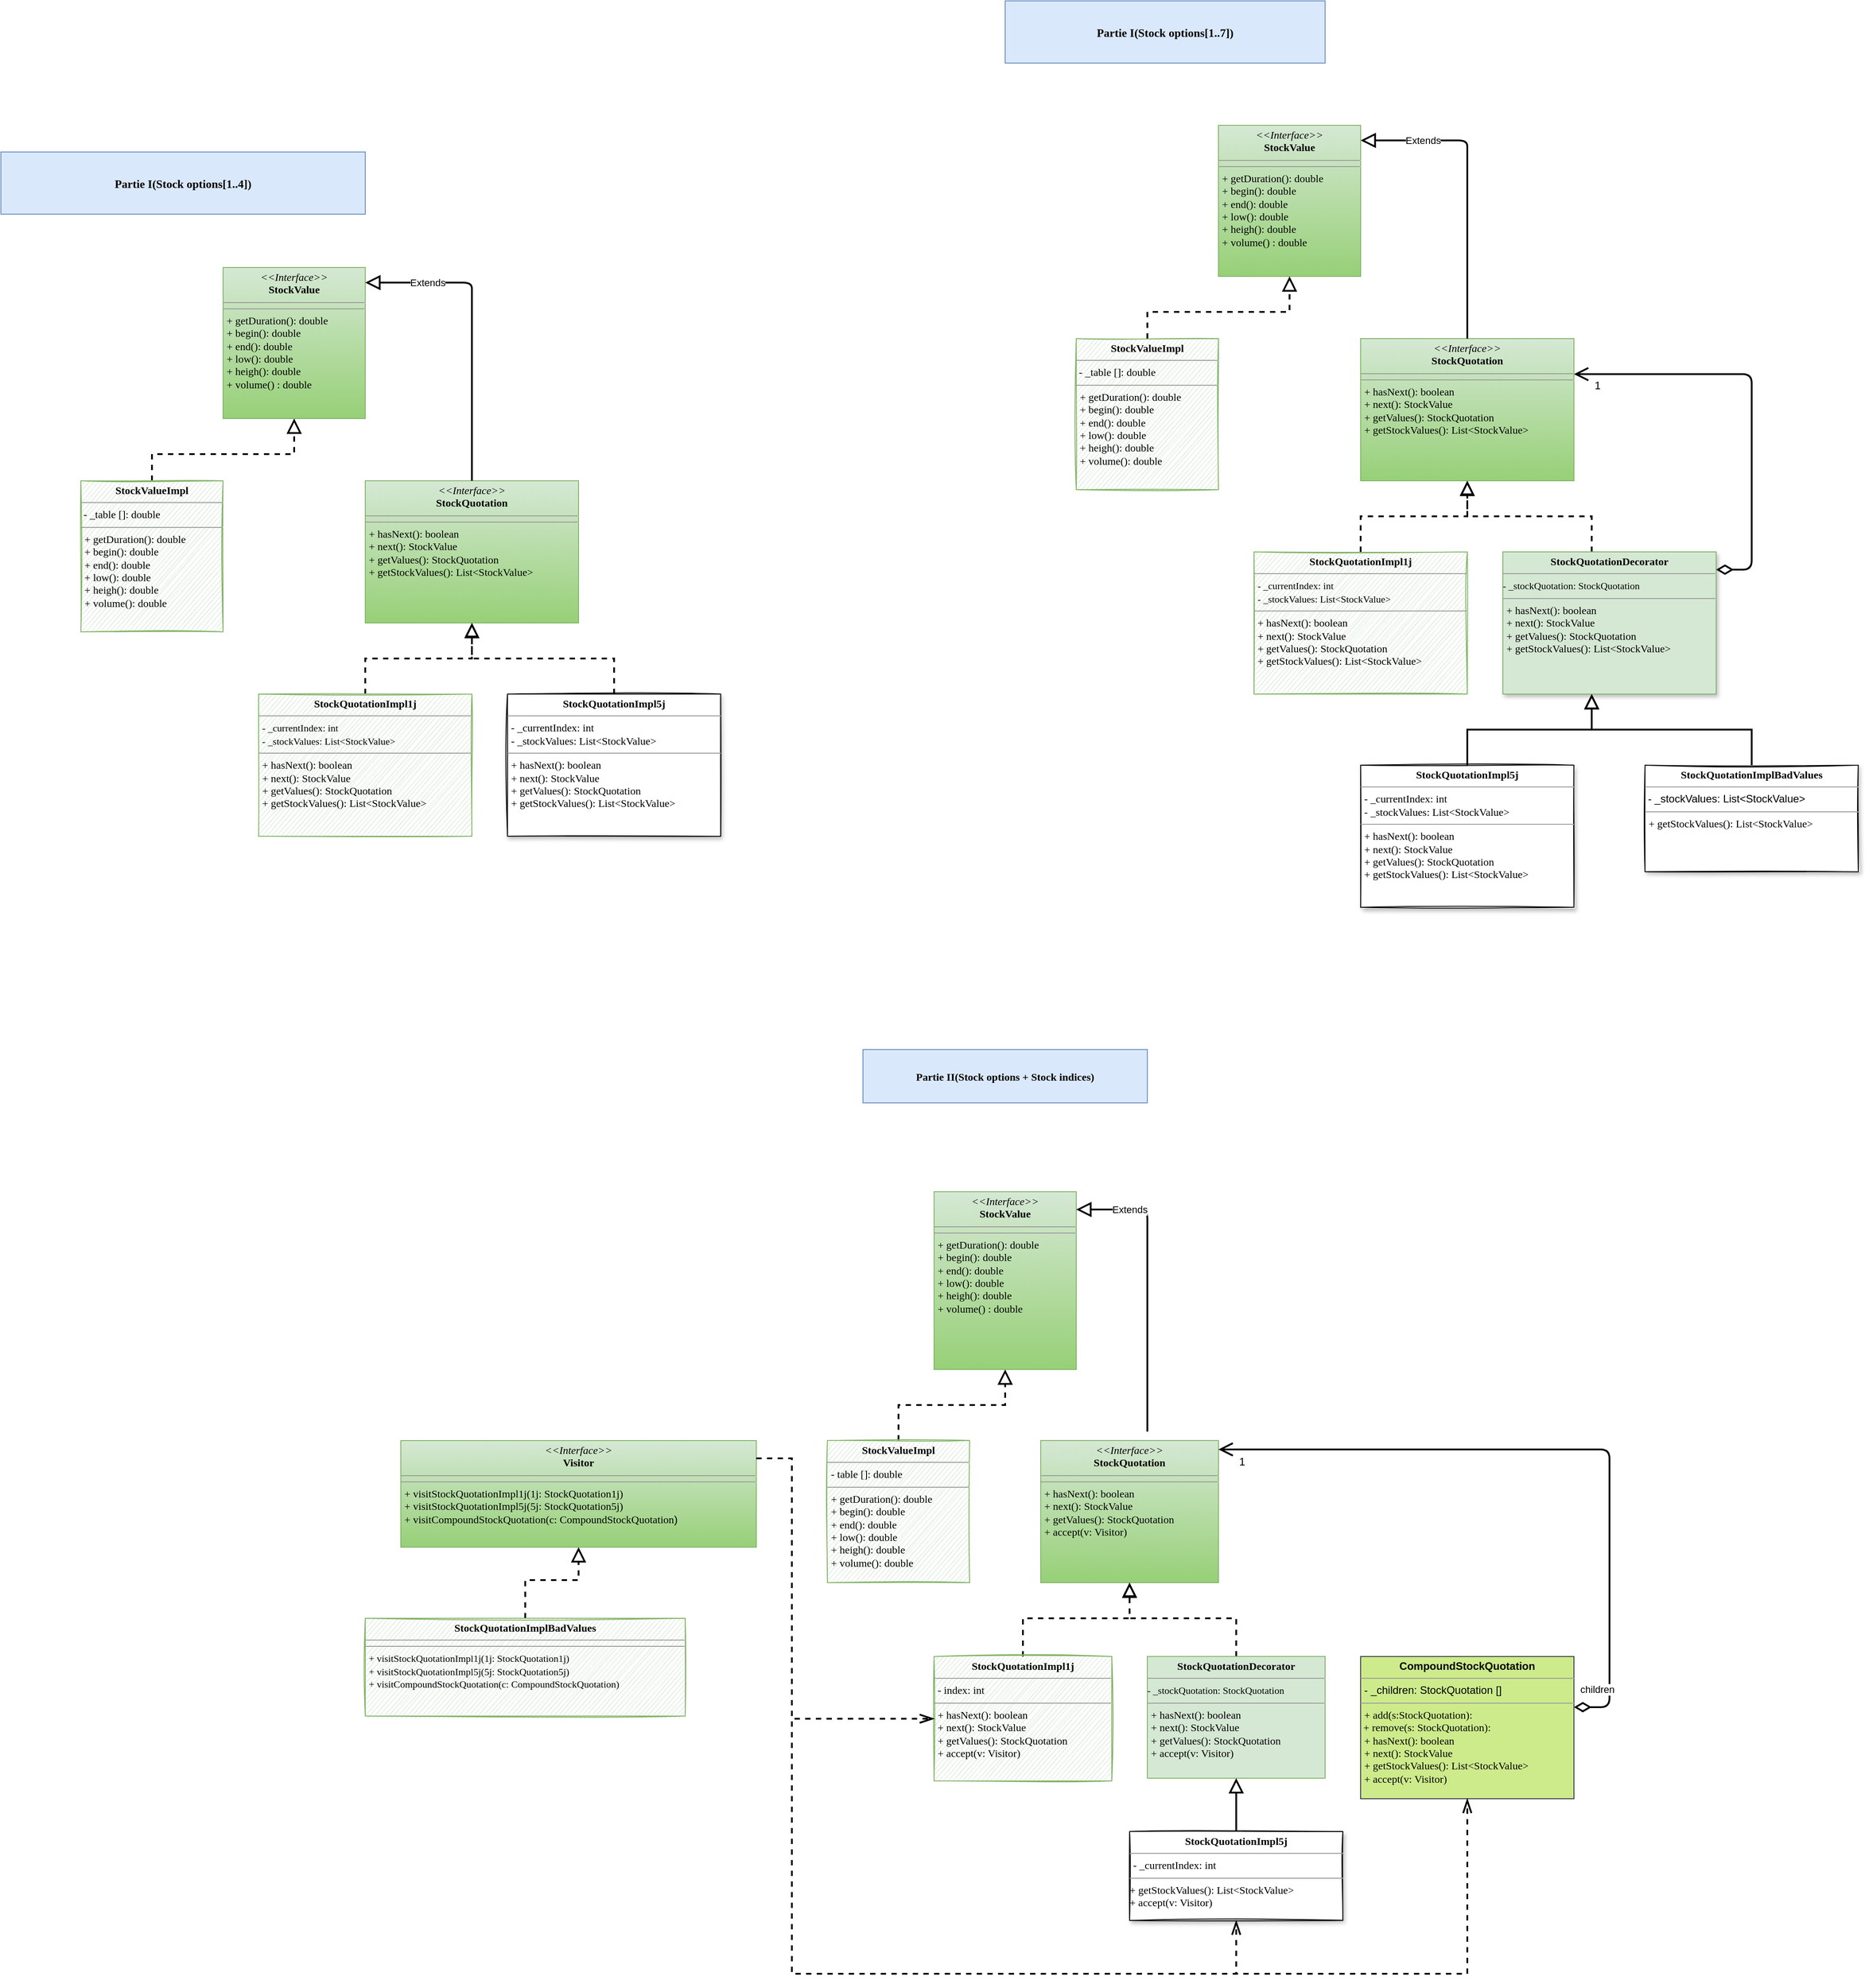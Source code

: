 <mxfile version="18.0.2" type="device"><diagram id="fXRAQ_BxFODqJhQ1RW9U" name="Page-1"><mxGraphModel dx="2747" dy="1457" grid="1" gridSize="10" guides="1" tooltips="1" connect="1" arrows="1" fold="1" page="1" pageScale="1" pageWidth="827" pageHeight="1169" math="0" shadow="0"><root><mxCell id="0"/><mxCell id="1" parent="0"/><mxCell id="wF_tQmzVPXMbM2Yuupl2-4" value="&lt;p style=&quot;margin: 0px ; margin-top: 4px ; text-align: center&quot;&gt;&lt;font style=&quot;font-size: 12px&quot; face=&quot;Tahoma&quot;&gt;&lt;i&gt;&amp;lt;&amp;lt;Interface&amp;gt;&amp;gt;&lt;/i&gt;&lt;br&gt;&lt;b&gt;StockValue&lt;/b&gt;&lt;/font&gt;&lt;/p&gt;&lt;hr size=&quot;1&quot;&gt;&lt;hr size=&quot;1&quot;&gt;&lt;p style=&quot;margin: 0px ; margin-left: 4px&quot;&gt;&lt;font style=&quot;font-size: 12px&quot; face=&quot;Tahoma&quot;&gt;+ getDuration(): double&lt;br&gt;&lt;/font&gt;&lt;/p&gt;&lt;p style=&quot;margin: 0px ; margin-left: 4px&quot;&gt;&lt;font style=&quot;font-size: 12px&quot; face=&quot;Tahoma&quot;&gt;+ begin(): double&lt;br&gt;+ end(): double&lt;/font&gt;&lt;/p&gt;&lt;p style=&quot;margin: 0px ; margin-left: 4px&quot;&gt;&lt;font style=&quot;font-size: 12px&quot; face=&quot;Tahoma&quot;&gt;+ low(): double&lt;/font&gt;&lt;/p&gt;&lt;p style=&quot;margin: 0px ; margin-left: 4px&quot;&gt;&lt;font style=&quot;font-size: 12px&quot; face=&quot;Tahoma&quot;&gt;+ heigh(): double&lt;/font&gt;&lt;/p&gt;&lt;p style=&quot;margin: 0px ; margin-left: 4px&quot;&gt;&lt;font style=&quot;font-size: 12px&quot; face=&quot;Tahoma&quot;&gt;+ volume() : double&lt;br&gt;&lt;/font&gt;&lt;/p&gt;" style="verticalAlign=top;align=left;overflow=fill;fontSize=12;fontFamily=Helvetica;html=1;fillColor=#d5e8d4;strokeColor=#82b366;strokeWidth=1;glass=0;rounded=0;shadow=0;sketch=0;gradientColor=#97d077;" parent="1" vertex="1"><mxGeometry x="1440" y="160" width="160" height="170" as="geometry"/></mxCell><mxCell id="wF_tQmzVPXMbM2Yuupl2-6" style="edgeStyle=orthogonalEdgeStyle;rounded=0;orthogonalLoop=1;jettySize=auto;html=1;endArrow=block;endFill=0;dashed=1;strokeWidth=2;endSize=12;" parent="1" source="wF_tQmzVPXMbM2Yuupl2-5" target="wF_tQmzVPXMbM2Yuupl2-4" edge="1"><mxGeometry relative="1" as="geometry"><mxPoint x="1387" y="370" as="targetPoint"/><Array as="points"><mxPoint x="1360" y="370"/><mxPoint x="1520" y="370"/></Array></mxGeometry></mxCell><mxCell id="wF_tQmzVPXMbM2Yuupl2-5" value="&lt;p style=&quot;margin: 0px ; margin-top: 4px ; text-align: center&quot;&gt;&lt;font style=&quot;font-size: 12px&quot; face=&quot;Tahoma&quot;&gt;&lt;b&gt;StockValueImpl&lt;/b&gt;&lt;/font&gt;&lt;/p&gt;&lt;hr size=&quot;1&quot;&gt;&lt;font style=&quot;font-size: 12px&quot; face=&quot;Tahoma&quot;&gt;&lt;font style=&quot;font-size: 12px&quot;&gt;&amp;nbsp;- _table []: double&lt;/font&gt;&lt;br&gt;&lt;/font&gt;&lt;hr size=&quot;1&quot;&gt;&lt;p style=&quot;margin: 0px ; margin-left: 4px&quot;&gt;&lt;font style=&quot;font-size: 12px&quot; face=&quot;Tahoma&quot;&gt;+ getDuration(): double&lt;/font&gt;&lt;/p&gt;&lt;p style=&quot;margin: 0px ; margin-left: 4px&quot;&gt;&lt;font style=&quot;font-size: 12px&quot; face=&quot;Tahoma&quot;&gt;+ begin(): double&lt;/font&gt;&lt;/p&gt;&lt;p style=&quot;margin: 0px ; margin-left: 4px&quot;&gt;&lt;font style=&quot;font-size: 12px&quot; face=&quot;Tahoma&quot;&gt;+ end(): double&lt;/font&gt;&lt;/p&gt;&lt;p style=&quot;margin: 0px ; margin-left: 4px&quot;&gt;&lt;font style=&quot;font-size: 12px&quot; face=&quot;Tahoma&quot;&gt;+ low(): double&lt;/font&gt;&lt;/p&gt;&lt;p style=&quot;margin: 0px ; margin-left: 4px&quot;&gt;&lt;font style=&quot;font-size: 12px&quot; face=&quot;Tahoma&quot;&gt;+ heigh(): double&lt;/font&gt;&lt;/p&gt;&lt;p style=&quot;margin: 0px ; margin-left: 4px&quot;&gt;&lt;font style=&quot;font-size: 12px&quot; face=&quot;Tahoma&quot;&gt;+ volume(): double&lt;br&gt;&lt;/font&gt;&lt;/p&gt;" style="verticalAlign=top;align=left;overflow=fill;fontSize=12;fontFamily=Helvetica;html=1;fillColor=#d5e8d4;strokeColor=#82b366;sketch=1;" parent="1" vertex="1"><mxGeometry x="1280" y="400" width="160" height="170" as="geometry"/></mxCell><mxCell id="wF_tQmzVPXMbM2Yuupl2-7" value="&lt;p style=&quot;margin: 0px ; margin-top: 4px ; text-align: center&quot;&gt;&lt;font style=&quot;font-size: 12px&quot; face=&quot;Tahoma&quot;&gt;&lt;i&gt;&amp;lt;&amp;lt;Interface&amp;gt;&amp;gt;&lt;/i&gt;&lt;br&gt;&lt;b&gt;StockQuotation&lt;/b&gt;&lt;/font&gt;&lt;/p&gt;&lt;hr size=&quot;1&quot;&gt;&lt;hr size=&quot;1&quot;&gt;&lt;p style=&quot;margin: 0px ; margin-left: 4px&quot;&gt;&lt;font style=&quot;font-size: 12px&quot; face=&quot;Tahoma&quot;&gt;+ hasNext(): boolean&lt;br&gt;+ next(): StockValue&lt;/font&gt;&lt;/p&gt;&lt;p style=&quot;margin: 0px ; margin-left: 4px&quot;&gt;&lt;font style=&quot;font-size: 12px&quot; face=&quot;Tahoma&quot;&gt;+ getValues(): StockQuotation&lt;/font&gt;&lt;/p&gt;&lt;p style=&quot;margin: 0px ; margin-left: 4px&quot;&gt;&lt;font style=&quot;font-size: 12px&quot; face=&quot;Tahoma&quot;&gt;+ getStockValues(): List&amp;lt;StockValue&amp;gt;&lt;br&gt;&lt;/font&gt;&lt;/p&gt;" style="verticalAlign=top;align=left;overflow=fill;fontSize=12;fontFamily=Helvetica;html=1;fillColor=#d5e8d4;strokeColor=#82b366;gradientColor=#97d077;" parent="1" vertex="1"><mxGeometry x="1600" y="400" width="240" height="160" as="geometry"/></mxCell><mxCell id="wF_tQmzVPXMbM2Yuupl2-9" style="edgeStyle=orthogonalEdgeStyle;rounded=0;orthogonalLoop=1;jettySize=auto;html=1;dashed=1;endArrow=block;endFill=0;strokeWidth=2;endSize=11;" parent="1" source="wF_tQmzVPXMbM2Yuupl2-8" target="wF_tQmzVPXMbM2Yuupl2-7" edge="1"><mxGeometry relative="1" as="geometry"><Array as="points"><mxPoint x="1600" y="600"/><mxPoint x="1720" y="600"/></Array></mxGeometry></mxCell><mxCell id="wF_tQmzVPXMbM2Yuupl2-8" value="&lt;p style=&quot;margin: 0px ; margin-top: 4px ; text-align: center&quot;&gt;&lt;font style=&quot;font-size: 12px&quot; face=&quot;Tahoma&quot;&gt;&lt;b&gt;StockQuotationImpl1j&lt;/b&gt;&lt;/font&gt;&lt;/p&gt;&lt;hr size=&quot;1&quot;&gt;&lt;p style=&quot;margin: 0px ; margin-left: 4px&quot;&gt;&lt;font style=&quot;font-size: 12px&quot; face=&quot;Tahoma&quot;&gt;&lt;font style=&quot;font-size: 11px&quot;&gt;- _currentIndex: int&lt;/font&gt;&lt;br&gt;&lt;/font&gt;&lt;/p&gt;&lt;p style=&quot;margin: 0px ; margin-left: 4px&quot;&gt;&lt;font style=&quot;font-size: 12px&quot; face=&quot;Tahoma&quot;&gt;&lt;font style=&quot;font-size: 11px&quot;&gt;- _stockValues: List&amp;lt;StockValue&amp;gt;&lt;/font&gt;&lt;br&gt;&lt;/font&gt;&lt;/p&gt;&lt;hr size=&quot;1&quot;&gt;&lt;p style=&quot;margin: 0px ; margin-left: 4px&quot;&gt;&lt;font style=&quot;font-size: 12px&quot; face=&quot;Tahoma&quot;&gt;+ hasNext(): boolean&lt;/font&gt;&lt;/p&gt;&lt;p style=&quot;margin: 0px ; margin-left: 4px&quot;&gt;&lt;font style=&quot;font-size: 12px&quot; face=&quot;Tahoma&quot;&gt;+ next(): StockValue&lt;/font&gt;&lt;/p&gt;&lt;p style=&quot;margin: 0px ; margin-left: 4px&quot;&gt;&lt;font style=&quot;font-size: 12px&quot; face=&quot;Tahoma&quot;&gt;&lt;font style=&quot;font-size: 12px&quot;&gt;+ getValues(): StockQuotation&lt;/font&gt;&lt;/font&gt;&lt;/p&gt;&lt;p style=&quot;margin: 0px ; margin-left: 4px&quot;&gt;&lt;font style=&quot;font-size: 12px&quot; face=&quot;Tahoma&quot;&gt;+ getStockValues(): List&amp;lt;StockValue&amp;gt;&lt;/font&gt;&lt;font style=&quot;font-size: 12px&quot; face=&quot;Tahoma&quot;&gt;&lt;font style=&quot;font-size: 12px&quot;&gt;&lt;/font&gt;&lt;/font&gt;&lt;/p&gt;" style="verticalAlign=top;align=left;overflow=fill;fontSize=12;fontFamily=Helvetica;html=1;fillColor=#d5e8d4;strokeColor=#82b366;sketch=1;" parent="1" vertex="1"><mxGeometry x="1480" y="640" width="240" height="160" as="geometry"/></mxCell><mxCell id="wF_tQmzVPXMbM2Yuupl2-10" value="&lt;p style=&quot;margin: 0px ; margin-top: 4px ; text-align: center&quot;&gt;&lt;font style=&quot;font-size: 12px&quot; face=&quot;Tahoma&quot;&gt;&lt;b&gt;StockQuotationImpl5j&lt;/b&gt;&lt;/font&gt;&lt;/p&gt;&lt;hr size=&quot;1&quot;&gt;&lt;p style=&quot;margin: 0px ; margin-left: 4px&quot;&gt;&lt;font style=&quot;font-size: 11px&quot; face=&quot;Tahoma&quot;&gt;&lt;font style=&quot;font-size: 12px&quot;&gt;- _currentIndex: int&lt;/font&gt;&lt;/font&gt;&lt;/p&gt;&lt;p style=&quot;margin: 0px ; margin-left: 4px&quot;&gt;&lt;font style=&quot;font-size: 11px&quot; face=&quot;Tahoma&quot;&gt;&lt;font style=&quot;font-size: 12px&quot;&gt;&lt;font style=&quot;font-size: 12px&quot;&gt;- _stockValues: List&amp;lt;StockValue&amp;gt;&lt;/font&gt;&lt;/font&gt;&lt;/font&gt;&lt;/p&gt;&lt;hr size=&quot;1&quot;&gt;&lt;p style=&quot;margin: 0px ; margin-left: 4px&quot;&gt;&lt;font style=&quot;font-size: 12px&quot; face=&quot;Tahoma&quot;&gt;+ hasNext(): boolean&lt;/font&gt;&lt;/p&gt;&lt;p style=&quot;margin: 0px ; margin-left: 4px&quot;&gt;&lt;font style=&quot;font-size: 12px&quot; face=&quot;Tahoma&quot;&gt;+ next(): StockValue&lt;/font&gt;&lt;/p&gt;&lt;p style=&quot;margin: 0px ; margin-left: 4px&quot;&gt;&lt;font style=&quot;font-size: 12px&quot; face=&quot;Tahoma&quot;&gt;&lt;font style=&quot;font-size: 12px&quot;&gt;+ getValues(): StockQuotation&lt;/font&gt;&lt;/font&gt;&lt;/p&gt;&lt;p style=&quot;margin: 0px ; margin-left: 4px&quot;&gt;&lt;font style=&quot;font-size: 12px&quot; face=&quot;Tahoma&quot;&gt;+ getStockValues(): List&amp;lt;StockValue&amp;gt;&lt;/font&gt;&lt;font style=&quot;font-size: 12px&quot; face=&quot;Tahoma&quot;&gt;&lt;font style=&quot;font-size: 12px&quot;&gt;&lt;/font&gt;&lt;/font&gt;&lt;/p&gt;" style="verticalAlign=top;align=left;overflow=fill;fontSize=12;fontFamily=Helvetica;html=1;sketch=1;shadow=1;" parent="1" vertex="1"><mxGeometry x="1600" y="880" width="240" height="160" as="geometry"/></mxCell><mxCell id="wF_tQmzVPXMbM2Yuupl2-14" style="edgeStyle=orthogonalEdgeStyle;rounded=0;orthogonalLoop=1;jettySize=auto;html=1;dashed=1;endArrow=block;endFill=0;strokeWidth=2;endSize=12;" parent="1" source="wF_tQmzVPXMbM2Yuupl2-12" target="wF_tQmzVPXMbM2Yuupl2-7" edge="1"><mxGeometry relative="1" as="geometry"><mxPoint x="1740" y="550" as="targetPoint"/><Array as="points"><mxPoint x="1860" y="600"/><mxPoint x="1720" y="600"/></Array></mxGeometry></mxCell><mxCell id="wF_tQmzVPXMbM2Yuupl2-12" value="&lt;p style=&quot;margin: 0px ; margin-top: 4px ; text-align: center&quot;&gt;&lt;font style=&quot;font-size: 12px&quot; face=&quot;Tahoma&quot;&gt;&lt;b&gt;StockQuotationDecorator&lt;/b&gt;&lt;/font&gt;&lt;/p&gt;&lt;hr size=&quot;1&quot;&gt;&lt;font style=&quot;font-size: 11px&quot; face=&quot;Tahoma&quot;&gt;- _stockQuotation: StockQuotation&lt;/font&gt;&lt;br&gt;&lt;hr size=&quot;1&quot;&gt;&lt;p style=&quot;margin: 0px ; margin-left: 4px&quot;&gt;&lt;font style=&quot;font-size: 12px&quot; face=&quot;Tahoma&quot;&gt;+ hasNext(): boolean&lt;/font&gt;&lt;/p&gt;&lt;p style=&quot;margin: 0px ; margin-left: 4px&quot;&gt;&lt;font style=&quot;font-size: 12px&quot; face=&quot;Tahoma&quot;&gt;+ next(): StockValue&lt;/font&gt;&lt;/p&gt;&lt;p style=&quot;margin: 0px ; margin-left: 4px&quot;&gt;&lt;font style=&quot;font-size: 12px&quot; face=&quot;Tahoma&quot;&gt;&lt;font style=&quot;font-size: 12px&quot;&gt;+ getValues(): StockQuotation&lt;/font&gt;&lt;/font&gt;&lt;/p&gt;&lt;p style=&quot;margin: 0px ; margin-left: 4px&quot;&gt;&lt;font style=&quot;font-size: 12px&quot; face=&quot;Tahoma&quot;&gt;+ getStockValues(): List&amp;lt;StockValue&amp;gt;&lt;/font&gt;&lt;font style=&quot;font-size: 12px&quot; face=&quot;Tahoma&quot;&gt;&lt;font style=&quot;font-size: 12px&quot;&gt;&lt;/font&gt;&lt;/font&gt;&lt;/p&gt;" style="verticalAlign=top;align=left;overflow=fill;fontSize=12;fontFamily=Helvetica;html=1;fillColor=#d5e8d4;strokeColor=#82b366;shadow=1;sketch=0;" parent="1" vertex="1"><mxGeometry x="1760" y="640" width="240" height="160" as="geometry"/></mxCell><mxCell id="wF_tQmzVPXMbM2Yuupl2-21" style="edgeStyle=orthogonalEdgeStyle;rounded=0;orthogonalLoop=1;jettySize=auto;html=1;endArrow=block;endFill=0;endSize=12;strokeWidth=2;" parent="1" source="wF_tQmzVPXMbM2Yuupl2-20" edge="1"><mxGeometry relative="1" as="geometry"><Array as="points"><mxPoint x="2040" y="840"/><mxPoint x="1860" y="840"/></Array><mxPoint x="1860" y="800" as="targetPoint"/></mxGeometry></mxCell><mxCell id="wF_tQmzVPXMbM2Yuupl2-20" value="&lt;p style=&quot;margin: 0px ; margin-top: 4px ; text-align: center&quot;&gt;&lt;font style=&quot;font-size: 12px&quot; face=&quot;Tahoma&quot;&gt;&lt;b&gt;StockQuotationImplBadValues&lt;/b&gt;&lt;/font&gt;&lt;/p&gt;&lt;hr size=&quot;1&quot;&gt;&amp;nbsp;- _stockValues: List&amp;lt;StockValue&amp;gt;&lt;br&gt;&lt;hr size=&quot;1&quot;&gt;&lt;p style=&quot;margin: 0px ; margin-left: 4px&quot;&gt;&lt;font style=&quot;font-size: 12px&quot; face=&quot;Tahoma&quot;&gt;&lt;font style=&quot;font-size: 12px&quot;&gt;+ getStockValues(): List&amp;lt;StockValue&amp;gt;&lt;/font&gt;&lt;/font&gt;&lt;/p&gt;" style="verticalAlign=top;align=left;overflow=fill;fontSize=12;fontFamily=Helvetica;html=1;shadow=1;sketch=1;" parent="1" vertex="1"><mxGeometry x="1920" y="880" width="240" height="120" as="geometry"/></mxCell><mxCell id="wF_tQmzVPXMbM2Yuupl2-23" value="Extends" style="endArrow=block;endSize=12;endFill=0;html=1;strokeWidth=2;exitX=0.5;exitY=0;exitDx=0;exitDy=0;entryX=1;entryY=0.1;entryDx=0;entryDy=0;entryPerimeter=0;" parent="1" source="wF_tQmzVPXMbM2Yuupl2-7" target="wF_tQmzVPXMbM2Yuupl2-4" edge="1"><mxGeometry x="0.592" width="160" relative="1" as="geometry"><mxPoint x="1620" y="420" as="sourcePoint"/><mxPoint x="1620" y="340" as="targetPoint"/><Array as="points"><mxPoint x="1720" y="200"/><mxPoint x="1720" y="177"/><mxPoint x="1680" y="177"/></Array><mxPoint as="offset"/></mxGeometry></mxCell><mxCell id="wF_tQmzVPXMbM2Yuupl2-28" value="" style="endArrow=open;html=1;endSize=12;startArrow=diamondThin;startSize=14;startFill=0;edgeStyle=orthogonalEdgeStyle;strokeWidth=2;" parent="1" source="wF_tQmzVPXMbM2Yuupl2-12" target="wF_tQmzVPXMbM2Yuupl2-7" edge="1"><mxGeometry relative="1" as="geometry"><mxPoint x="2090" y="690" as="sourcePoint"/><mxPoint x="1840" y="440" as="targetPoint"/><Array as="points"><mxPoint x="2040" y="660"/><mxPoint x="2040" y="440"/></Array></mxGeometry></mxCell><mxCell id="wF_tQmzVPXMbM2Yuupl2-29" value="" style="resizable=0;html=1;align=left;verticalAlign=top;labelBackgroundColor=#ffffff;fontSize=10;" parent="wF_tQmzVPXMbM2Yuupl2-28" connectable="0" vertex="1"><mxGeometry x="-1" relative="1" as="geometry"/></mxCell><mxCell id="wF_tQmzVPXMbM2Yuupl2-30" value="&lt;div&gt;&lt;font style=&quot;font-size: 12px&quot;&gt;1&lt;/font&gt;&lt;br&gt;&lt;/div&gt;" style="resizable=0;html=1;align=right;verticalAlign=top;labelBackgroundColor=#ffffff;fontSize=10;" parent="wF_tQmzVPXMbM2Yuupl2-28" connectable="0" vertex="1"><mxGeometry x="1" relative="1" as="geometry"><mxPoint x="30" y="-1" as="offset"/></mxGeometry></mxCell><mxCell id="wF_tQmzVPXMbM2Yuupl2-65" value="Partie I(Stock options[1..7])" style="text;align=center;fontStyle=1;verticalAlign=middle;spacingLeft=3;spacingRight=3;strokeColor=#6c8ebf;rotatable=0;points=[[0,0.5],[1,0.5]];portConstraint=eastwest;fontFamily=Tahoma;fillColor=#dae8fc;fontSize=13;" parent="1" vertex="1"><mxGeometry x="1200" y="20" width="360" height="70" as="geometry"/></mxCell><mxCell id="G3fOx9dv24hC3mae12aQ-4" style="edgeStyle=orthogonalEdgeStyle;rounded=0;orthogonalLoop=1;jettySize=auto;html=1;endArrow=block;endFill=0;endSize=12;strokeWidth=2;" parent="1" source="wF_tQmzVPXMbM2Yuupl2-10" target="wF_tQmzVPXMbM2Yuupl2-12" edge="1"><mxGeometry relative="1" as="geometry"><Array as="points"><mxPoint x="1720" y="840"/><mxPoint x="1860" y="840"/></Array><mxPoint x="2090.333" y="890" as="sourcePoint"/><mxPoint x="1860" y="803" as="targetPoint"/></mxGeometry></mxCell><mxCell id="M-5_SSVQbt0pVlNT5_2i-3" value="&lt;p style=&quot;margin: 0px ; margin-top: 4px ; text-align: center&quot;&gt;&lt;font style=&quot;font-size: 12px&quot; face=&quot;Tahoma&quot;&gt;&lt;i&gt;&amp;lt;&amp;lt;Interface&amp;gt;&amp;gt;&lt;/i&gt;&lt;br&gt;&lt;b&gt;StockValue&lt;/b&gt;&lt;/font&gt;&lt;/p&gt;&lt;hr size=&quot;1&quot;&gt;&lt;hr size=&quot;1&quot;&gt;&lt;p style=&quot;margin: 0px ; margin-left: 4px&quot;&gt;&lt;font style=&quot;font-size: 12px&quot; face=&quot;Tahoma&quot;&gt;+ getDuration(): double&lt;br&gt;&lt;/font&gt;&lt;/p&gt;&lt;p style=&quot;margin: 0px ; margin-left: 4px&quot;&gt;&lt;font style=&quot;font-size: 12px&quot; face=&quot;Tahoma&quot;&gt;+ begin(): double&lt;br&gt;+ end(): double&lt;/font&gt;&lt;/p&gt;&lt;p style=&quot;margin: 0px ; margin-left: 4px&quot;&gt;&lt;font style=&quot;font-size: 12px&quot; face=&quot;Tahoma&quot;&gt;+ low(): double&lt;/font&gt;&lt;/p&gt;&lt;p style=&quot;margin: 0px ; margin-left: 4px&quot;&gt;&lt;font style=&quot;font-size: 12px&quot; face=&quot;Tahoma&quot;&gt;+ heigh(): double&lt;/font&gt;&lt;/p&gt;&lt;p style=&quot;margin: 0px ; margin-left: 4px&quot;&gt;&lt;font style=&quot;font-size: 12px&quot; face=&quot;Tahoma&quot;&gt;+ volume() : double&lt;br&gt;&lt;/font&gt;&lt;/p&gt;" style="verticalAlign=top;align=left;overflow=fill;fontSize=12;fontFamily=Helvetica;html=1;fillColor=#d5e8d4;strokeColor=#82b366;strokeWidth=1;glass=0;rounded=0;shadow=0;sketch=0;gradientColor=#97d077;" parent="1" vertex="1"><mxGeometry x="320" y="320" width="160" height="170" as="geometry"/></mxCell><mxCell id="M-5_SSVQbt0pVlNT5_2i-4" style="edgeStyle=orthogonalEdgeStyle;rounded=0;orthogonalLoop=1;jettySize=auto;html=1;endArrow=block;endFill=0;dashed=1;strokeWidth=2;endSize=12;" parent="1" source="M-5_SSVQbt0pVlNT5_2i-5" target="M-5_SSVQbt0pVlNT5_2i-3" edge="1"><mxGeometry relative="1" as="geometry"><mxPoint x="267" y="530" as="targetPoint"/><Array as="points"><mxPoint x="240" y="530"/><mxPoint x="400" y="530"/></Array></mxGeometry></mxCell><mxCell id="M-5_SSVQbt0pVlNT5_2i-5" value="&lt;p style=&quot;margin: 0px ; margin-top: 4px ; text-align: center&quot;&gt;&lt;font style=&quot;font-size: 12px&quot; face=&quot;Tahoma&quot;&gt;&lt;b&gt;StockValueImpl&lt;/b&gt;&lt;/font&gt;&lt;/p&gt;&lt;hr size=&quot;1&quot;&gt;&lt;font style=&quot;font-size: 12px&quot; face=&quot;Tahoma&quot;&gt;&lt;font style=&quot;font-size: 12px&quot;&gt;&amp;nbsp;- _table []: double&lt;/font&gt;&lt;br&gt;&lt;/font&gt;&lt;hr size=&quot;1&quot;&gt;&lt;p style=&quot;margin: 0px ; margin-left: 4px&quot;&gt;&lt;font style=&quot;font-size: 12px&quot; face=&quot;Tahoma&quot;&gt;+ getDuration(): double&lt;/font&gt;&lt;/p&gt;&lt;p style=&quot;margin: 0px ; margin-left: 4px&quot;&gt;&lt;font style=&quot;font-size: 12px&quot; face=&quot;Tahoma&quot;&gt;+ begin(): double&lt;/font&gt;&lt;/p&gt;&lt;p style=&quot;margin: 0px ; margin-left: 4px&quot;&gt;&lt;font style=&quot;font-size: 12px&quot; face=&quot;Tahoma&quot;&gt;+ end(): double&lt;/font&gt;&lt;/p&gt;&lt;p style=&quot;margin: 0px ; margin-left: 4px&quot;&gt;&lt;font style=&quot;font-size: 12px&quot; face=&quot;Tahoma&quot;&gt;+ low(): double&lt;/font&gt;&lt;/p&gt;&lt;p style=&quot;margin: 0px ; margin-left: 4px&quot;&gt;&lt;font style=&quot;font-size: 12px&quot; face=&quot;Tahoma&quot;&gt;+ heigh(): double&lt;/font&gt;&lt;/p&gt;&lt;p style=&quot;margin: 0px ; margin-left: 4px&quot;&gt;&lt;font style=&quot;font-size: 12px&quot; face=&quot;Tahoma&quot;&gt;+ volume(): double&lt;br&gt;&lt;/font&gt;&lt;/p&gt;" style="verticalAlign=top;align=left;overflow=fill;fontSize=12;fontFamily=Helvetica;html=1;fillColor=#d5e8d4;strokeColor=#82b366;sketch=1;" parent="1" vertex="1"><mxGeometry x="160" y="560" width="160" height="170" as="geometry"/></mxCell><mxCell id="M-5_SSVQbt0pVlNT5_2i-6" value="&lt;p style=&quot;margin: 0px ; margin-top: 4px ; text-align: center&quot;&gt;&lt;font style=&quot;font-size: 12px&quot; face=&quot;Tahoma&quot;&gt;&lt;i&gt;&amp;lt;&amp;lt;Interface&amp;gt;&amp;gt;&lt;/i&gt;&lt;br&gt;&lt;b&gt;StockQuotation&lt;/b&gt;&lt;/font&gt;&lt;/p&gt;&lt;hr size=&quot;1&quot;&gt;&lt;hr size=&quot;1&quot;&gt;&lt;p style=&quot;margin: 0px ; margin-left: 4px&quot;&gt;&lt;font style=&quot;font-size: 12px&quot; face=&quot;Tahoma&quot;&gt;+ hasNext(): boolean&lt;br&gt;+ next(): StockValue&lt;/font&gt;&lt;/p&gt;&lt;p style=&quot;margin: 0px ; margin-left: 4px&quot;&gt;&lt;font style=&quot;font-size: 12px&quot; face=&quot;Tahoma&quot;&gt;+ getValues(): StockQuotation&lt;/font&gt;&lt;/p&gt;&lt;p style=&quot;margin: 0px ; margin-left: 4px&quot;&gt;&lt;font style=&quot;font-size: 12px&quot; face=&quot;Tahoma&quot;&gt;+ getStockValues(): List&amp;lt;StockValue&amp;gt;&lt;br&gt;&lt;/font&gt;&lt;/p&gt;" style="verticalAlign=top;align=left;overflow=fill;fontSize=12;fontFamily=Helvetica;html=1;fillColor=#d5e8d4;strokeColor=#82b366;gradientColor=#97d077;" parent="1" vertex="1"><mxGeometry x="480" y="560" width="240" height="160" as="geometry"/></mxCell><mxCell id="M-5_SSVQbt0pVlNT5_2i-7" style="edgeStyle=orthogonalEdgeStyle;rounded=0;orthogonalLoop=1;jettySize=auto;html=1;dashed=1;endArrow=block;endFill=0;strokeWidth=2;endSize=11;" parent="1" source="M-5_SSVQbt0pVlNT5_2i-8" target="M-5_SSVQbt0pVlNT5_2i-6" edge="1"><mxGeometry relative="1" as="geometry"><Array as="points"><mxPoint x="480" y="760"/><mxPoint x="600" y="760"/></Array></mxGeometry></mxCell><mxCell id="M-5_SSVQbt0pVlNT5_2i-8" value="&lt;p style=&quot;margin: 0px ; margin-top: 4px ; text-align: center&quot;&gt;&lt;font style=&quot;font-size: 12px&quot; face=&quot;Tahoma&quot;&gt;&lt;b&gt;StockQuotationImpl1j&lt;/b&gt;&lt;/font&gt;&lt;/p&gt;&lt;hr size=&quot;1&quot;&gt;&lt;p style=&quot;margin: 0px ; margin-left: 4px&quot;&gt;&lt;font style=&quot;font-size: 12px&quot; face=&quot;Tahoma&quot;&gt;&lt;font style=&quot;font-size: 11px&quot;&gt;- _currentIndex: int&lt;/font&gt;&lt;br&gt;&lt;/font&gt;&lt;/p&gt;&lt;p style=&quot;margin: 0px ; margin-left: 4px&quot;&gt;&lt;font style=&quot;font-size: 12px&quot; face=&quot;Tahoma&quot;&gt;&lt;font style=&quot;font-size: 11px&quot;&gt;- _stockValues: List&amp;lt;StockValue&amp;gt;&lt;/font&gt;&lt;br&gt;&lt;/font&gt;&lt;/p&gt;&lt;hr size=&quot;1&quot;&gt;&lt;p style=&quot;margin: 0px ; margin-left: 4px&quot;&gt;&lt;font style=&quot;font-size: 12px&quot; face=&quot;Tahoma&quot;&gt;+ hasNext(): boolean&lt;/font&gt;&lt;/p&gt;&lt;p style=&quot;margin: 0px ; margin-left: 4px&quot;&gt;&lt;font style=&quot;font-size: 12px&quot; face=&quot;Tahoma&quot;&gt;+ next(): StockValue&lt;/font&gt;&lt;/p&gt;&lt;p style=&quot;margin: 0px ; margin-left: 4px&quot;&gt;&lt;font style=&quot;font-size: 12px&quot; face=&quot;Tahoma&quot;&gt;&lt;font style=&quot;font-size: 12px&quot;&gt;+ getValues(): StockQuotation&lt;/font&gt;&lt;/font&gt;&lt;/p&gt;&lt;p style=&quot;margin: 0px ; margin-left: 4px&quot;&gt;&lt;font style=&quot;font-size: 12px&quot; face=&quot;Tahoma&quot;&gt;+ getStockValues(): List&amp;lt;StockValue&amp;gt;&lt;/font&gt;&lt;font style=&quot;font-size: 12px&quot; face=&quot;Tahoma&quot;&gt;&lt;font style=&quot;font-size: 12px&quot;&gt;&lt;/font&gt;&lt;/font&gt;&lt;/p&gt;" style="verticalAlign=top;align=left;overflow=fill;fontSize=12;fontFamily=Helvetica;html=1;fillColor=#d5e8d4;strokeColor=#82b366;sketch=1;" parent="1" vertex="1"><mxGeometry x="360" y="800" width="240" height="160" as="geometry"/></mxCell><mxCell id="M-5_SSVQbt0pVlNT5_2i-9" value="&lt;p style=&quot;margin: 0px ; margin-top: 4px ; text-align: center&quot;&gt;&lt;font style=&quot;font-size: 12px&quot; face=&quot;Tahoma&quot;&gt;&lt;b&gt;StockQuotationImpl5j&lt;/b&gt;&lt;/font&gt;&lt;/p&gt;&lt;hr size=&quot;1&quot;&gt;&lt;p style=&quot;margin: 0px ; margin-left: 4px&quot;&gt;&lt;font style=&quot;font-size: 11px&quot; face=&quot;Tahoma&quot;&gt;&lt;font style=&quot;font-size: 12px&quot;&gt;- _currentIndex: int&lt;/font&gt;&lt;/font&gt;&lt;/p&gt;&lt;p style=&quot;margin: 0px ; margin-left: 4px&quot;&gt;&lt;font style=&quot;font-size: 11px&quot; face=&quot;Tahoma&quot;&gt;&lt;font style=&quot;font-size: 12px&quot;&gt;&lt;font style=&quot;font-size: 12px&quot;&gt;- _stockValues: List&amp;lt;StockValue&amp;gt;&lt;/font&gt;&lt;/font&gt;&lt;/font&gt;&lt;/p&gt;&lt;hr size=&quot;1&quot;&gt;&lt;p style=&quot;margin: 0px ; margin-left: 4px&quot;&gt;&lt;font style=&quot;font-size: 12px&quot; face=&quot;Tahoma&quot;&gt;+ hasNext(): boolean&lt;/font&gt;&lt;/p&gt;&lt;p style=&quot;margin: 0px ; margin-left: 4px&quot;&gt;&lt;font style=&quot;font-size: 12px&quot; face=&quot;Tahoma&quot;&gt;+ next(): StockValue&lt;/font&gt;&lt;/p&gt;&lt;p style=&quot;margin: 0px ; margin-left: 4px&quot;&gt;&lt;font style=&quot;font-size: 12px&quot; face=&quot;Tahoma&quot;&gt;&lt;font style=&quot;font-size: 12px&quot;&gt;+ getValues(): StockQuotation&lt;/font&gt;&lt;/font&gt;&lt;/p&gt;&lt;p style=&quot;margin: 0px ; margin-left: 4px&quot;&gt;&lt;font style=&quot;font-size: 12px&quot; face=&quot;Tahoma&quot;&gt;+ getStockValues(): List&amp;lt;StockValue&amp;gt;&lt;/font&gt;&lt;font style=&quot;font-size: 12px&quot; face=&quot;Tahoma&quot;&gt;&lt;font style=&quot;font-size: 12px&quot;&gt;&lt;/font&gt;&lt;/font&gt;&lt;/p&gt;" style="verticalAlign=top;align=left;overflow=fill;fontSize=12;fontFamily=Helvetica;html=1;sketch=1;shadow=1;" parent="1" vertex="1"><mxGeometry x="640" y="800" width="240" height="160" as="geometry"/></mxCell><mxCell id="M-5_SSVQbt0pVlNT5_2i-10" style="edgeStyle=orthogonalEdgeStyle;rounded=0;orthogonalLoop=1;jettySize=auto;html=1;dashed=1;endArrow=block;endFill=0;strokeWidth=2;endSize=12;" parent="1" source="M-5_SSVQbt0pVlNT5_2i-9" target="M-5_SSVQbt0pVlNT5_2i-6" edge="1"><mxGeometry relative="1" as="geometry"><mxPoint x="620" y="710" as="targetPoint"/><Array as="points"><mxPoint x="760" y="760"/><mxPoint x="600" y="760"/></Array><mxPoint x="740" y="800" as="sourcePoint"/></mxGeometry></mxCell><mxCell id="M-5_SSVQbt0pVlNT5_2i-14" value="Extends" style="endArrow=block;endSize=12;endFill=0;html=1;strokeWidth=2;exitX=0.5;exitY=0;exitDx=0;exitDy=0;entryX=1;entryY=0.1;entryDx=0;entryDy=0;entryPerimeter=0;" parent="1" source="M-5_SSVQbt0pVlNT5_2i-6" target="M-5_SSVQbt0pVlNT5_2i-3" edge="1"><mxGeometry x="0.592" width="160" relative="1" as="geometry"><mxPoint x="500" y="580" as="sourcePoint"/><mxPoint x="500" y="500" as="targetPoint"/><Array as="points"><mxPoint x="600" y="360"/><mxPoint x="600" y="337"/><mxPoint x="560" y="337"/></Array><mxPoint as="offset"/></mxGeometry></mxCell><mxCell id="M-5_SSVQbt0pVlNT5_2i-19" value="Partie I(Stock options[1..4])" style="text;align=center;fontStyle=1;verticalAlign=middle;spacingLeft=3;spacingRight=3;strokeColor=#6c8ebf;rotatable=0;points=[[0,0.5],[1,0.5]];portConstraint=eastwest;fontFamily=Tahoma;fillColor=#dae8fc;fontSize=13;" parent="1" vertex="1"><mxGeometry x="70" y="190" width="410" height="70" as="geometry"/></mxCell><mxCell id="aSIp936KCy6vKw7sMHgE-1" value="&lt;p style=&quot;margin: 0px ; margin-top: 4px ; text-align: center&quot;&gt;&lt;font style=&quot;font-size: 12px&quot; face=&quot;Tahoma&quot;&gt;&lt;i&gt;&amp;lt;&amp;lt;Interface&amp;gt;&amp;gt;&lt;/i&gt;&lt;br&gt;&lt;b&gt;StockValue&lt;/b&gt;&lt;/font&gt;&lt;/p&gt;&lt;hr size=&quot;1&quot;&gt;&lt;hr size=&quot;1&quot;&gt;&lt;p style=&quot;margin: 0px ; margin-left: 4px&quot;&gt;&lt;font style=&quot;font-size: 12px&quot; face=&quot;Tahoma&quot;&gt;+ getDuration(): double&lt;/font&gt;&lt;/p&gt;&lt;p style=&quot;margin: 0px ; margin-left: 4px&quot;&gt;&lt;font style=&quot;font-size: 12px&quot; face=&quot;Tahoma&quot;&gt;+ begin(): double&lt;br&gt;+ end(): double&lt;/font&gt;&lt;/p&gt;&lt;p style=&quot;margin: 0px ; margin-left: 4px&quot;&gt;&lt;font style=&quot;font-size: 12px&quot; face=&quot;Tahoma&quot;&gt;+ low(): double&lt;/font&gt;&lt;/p&gt;&lt;p style=&quot;margin: 0px ; margin-left: 4px&quot;&gt;&lt;font style=&quot;font-size: 12px&quot; face=&quot;Tahoma&quot;&gt;+ heigh(): double&lt;/font&gt;&lt;/p&gt;&lt;p style=&quot;margin: 0px ; margin-left: 4px&quot;&gt;&lt;font style=&quot;font-size: 12px&quot; face=&quot;Tahoma&quot;&gt;+ volume() : double&lt;br&gt;&lt;/font&gt;&lt;/p&gt;" style="verticalAlign=top;align=left;overflow=fill;fontSize=12;fontFamily=Helvetica;html=1;fillColor=#d5e8d4;gradientColor=#97d077;strokeColor=#82b366;sketch=0;" vertex="1" parent="1"><mxGeometry x="1120" y="1360.001" width="160" height="200" as="geometry"/></mxCell><mxCell id="aSIp936KCy6vKw7sMHgE-2" style="edgeStyle=orthogonalEdgeStyle;rounded=0;orthogonalLoop=1;jettySize=auto;html=1;endArrow=block;endFill=0;dashed=1;strokeWidth=2;endSize=12;" edge="1" parent="1" source="aSIp936KCy6vKw7sMHgE-3" target="aSIp936KCy6vKw7sMHgE-1"><mxGeometry relative="1" as="geometry"><mxPoint x="1067" y="1570.001" as="targetPoint"/><Array as="points"><mxPoint x="1080" y="1599.93"/><mxPoint x="1200" y="1599.93"/></Array></mxGeometry></mxCell><mxCell id="aSIp936KCy6vKw7sMHgE-3" value="&lt;p style=&quot;margin: 0px ; margin-top: 4px ; text-align: center&quot;&gt;&lt;font style=&quot;font-size: 12px&quot; face=&quot;Tahoma&quot;&gt;&lt;b&gt;StockValueImpl&lt;/b&gt;&lt;/font&gt;&lt;/p&gt;&lt;hr size=&quot;1&quot;&gt;&lt;p style=&quot;margin: 0px ; margin-left: 4px&quot;&gt;&lt;font style=&quot;font-size: 12px&quot; face=&quot;Tahoma&quot;&gt;- table []: double&lt;br&gt;&lt;/font&gt;&lt;/p&gt;&lt;hr size=&quot;1&quot;&gt;&lt;p style=&quot;margin: 0px ; margin-left: 4px&quot;&gt;&lt;font style=&quot;font-size: 12px&quot; face=&quot;Tahoma&quot;&gt;+ getDuration(): double&lt;/font&gt;&lt;/p&gt;&lt;p style=&quot;margin: 0px ; margin-left: 4px&quot;&gt;&lt;font style=&quot;font-size: 12px&quot; face=&quot;Tahoma&quot;&gt;+ begin(): double&lt;/font&gt;&lt;/p&gt;&lt;p style=&quot;margin: 0px ; margin-left: 4px&quot;&gt;&lt;font style=&quot;font-size: 12px&quot; face=&quot;Tahoma&quot;&gt;+ end(): double&lt;/font&gt;&lt;/p&gt;&lt;p style=&quot;margin: 0px ; margin-left: 4px&quot;&gt;&lt;font style=&quot;font-size: 12px&quot; face=&quot;Tahoma&quot;&gt;+ low(): double&lt;/font&gt;&lt;/p&gt;&lt;p style=&quot;margin: 0px ; margin-left: 4px&quot;&gt;&lt;font style=&quot;font-size: 12px&quot; face=&quot;Tahoma&quot;&gt;+ heigh(): double&lt;/font&gt;&lt;/p&gt;&lt;p style=&quot;margin: 0px ; margin-left: 4px&quot;&gt;&lt;font style=&quot;font-size: 12px&quot; face=&quot;Tahoma&quot;&gt;+ volume(): double&lt;br&gt;&lt;/font&gt;&lt;/p&gt;" style="verticalAlign=top;align=left;overflow=fill;fontSize=12;fontFamily=Helvetica;html=1;fillColor=#d5e8d4;strokeColor=#82b366;sketch=1;" vertex="1" parent="1"><mxGeometry x="1000" y="1639.93" width="160" height="160" as="geometry"/></mxCell><mxCell id="aSIp936KCy6vKw7sMHgE-4" value="&lt;p style=&quot;margin: 0px ; margin-top: 4px ; text-align: center&quot;&gt;&lt;font style=&quot;font-size: 12px&quot; face=&quot;Tahoma&quot;&gt;&lt;i&gt;&amp;lt;&amp;lt;Interface&amp;gt;&amp;gt;&lt;/i&gt;&lt;br&gt;&lt;b&gt;StockQuotation&lt;/b&gt;&lt;/font&gt;&lt;/p&gt;&lt;hr size=&quot;1&quot;&gt;&lt;hr size=&quot;1&quot;&gt;&lt;p style=&quot;margin: 0px ; margin-left: 4px&quot;&gt;&lt;font style=&quot;font-size: 12px&quot; face=&quot;Tahoma&quot;&gt;+ hasNext(): boolean&lt;br&gt;+ next(): StockValue&lt;/font&gt;&lt;/p&gt;&lt;p style=&quot;margin: 0px ; margin-left: 4px&quot;&gt;&lt;font style=&quot;font-size: 12px&quot; face=&quot;Tahoma&quot;&gt;+ getValues(): StockQuotation&lt;br&gt;&lt;/font&gt;&lt;/p&gt;&lt;p style=&quot;margin: 0px ; margin-left: 4px&quot;&gt;&lt;font style=&quot;font-size: 12px&quot; face=&quot;Tahoma&quot;&gt;+ accept(v: Visitor)&lt;br&gt;&lt;/font&gt;&lt;/p&gt;" style="verticalAlign=top;align=left;overflow=fill;fontSize=12;fontFamily=Helvetica;html=1;fillColor=#d5e8d4;gradientColor=#97d077;strokeColor=#82b366;" vertex="1" parent="1"><mxGeometry x="1240" y="1639.93" width="200" height="160" as="geometry"/></mxCell><mxCell id="aSIp936KCy6vKw7sMHgE-5" style="edgeStyle=orthogonalEdgeStyle;rounded=0;orthogonalLoop=1;jettySize=auto;html=1;dashed=1;endArrow=block;endFill=0;strokeWidth=2;endSize=11;" edge="1" parent="1" source="aSIp936KCy6vKw7sMHgE-6" target="aSIp936KCy6vKw7sMHgE-4"><mxGeometry relative="1" as="geometry"><mxPoint x="1361" y="1780.001" as="targetPoint"/><Array as="points"><mxPoint x="1220" y="1839.93"/><mxPoint x="1340" y="1839.93"/></Array></mxGeometry></mxCell><mxCell id="aSIp936KCy6vKw7sMHgE-6" value="&lt;p style=&quot;margin: 0px ; margin-top: 4px ; text-align: center&quot;&gt;&lt;font style=&quot;font-size: 12px&quot; face=&quot;Tahoma&quot;&gt;&lt;b&gt;StockQuotationImpl1j&lt;/b&gt;&lt;/font&gt;&lt;/p&gt;&lt;hr size=&quot;1&quot;&gt;&lt;p style=&quot;margin: 0px ; margin-left: 4px&quot;&gt;&lt;font style=&quot;font-size: 12px&quot; face=&quot;Tahoma&quot;&gt;&lt;font style=&quot;font-size: 12px&quot;&gt;- index: int&lt;/font&gt;&lt;br&gt;&lt;/font&gt;&lt;/p&gt;&lt;hr size=&quot;1&quot;&gt;&lt;p style=&quot;margin: 0px ; margin-left: 4px&quot;&gt;&lt;font style=&quot;font-size: 12px&quot; face=&quot;Tahoma&quot;&gt;+ hasNext(): boolean&lt;/font&gt;&lt;/p&gt;&lt;p style=&quot;margin: 0px ; margin-left: 4px&quot;&gt;&lt;font style=&quot;font-size: 12px&quot; face=&quot;Tahoma&quot;&gt;+ next(): StockValue&lt;/font&gt;&lt;/p&gt;&lt;p style=&quot;margin: 0px ; margin-left: 4px&quot;&gt;&lt;font style=&quot;font-size: 12px&quot; face=&quot;Tahoma&quot;&gt;&lt;font style=&quot;font-size: 12px&quot;&gt;+ getValues(): StockQuotation&lt;/font&gt;&lt;/font&gt;&lt;/p&gt;&lt;p style=&quot;margin: 0px ; margin-left: 4px&quot;&gt;&lt;font style=&quot;font-size: 12px&quot; face=&quot;Tahoma&quot;&gt;&lt;font style=&quot;font-size: 12px&quot;&gt;&lt;font style=&quot;font-size: 12px&quot; face=&quot;Tahoma&quot;&gt;+ accept(v: Visitor)&lt;/font&gt;&lt;/font&gt;&lt;/font&gt;&lt;/p&gt;" style="verticalAlign=top;align=left;overflow=fill;fontSize=12;fontFamily=Helvetica;html=1;fillColor=#d5e8d4;strokeColor=#82b366;sketch=1;" vertex="1" parent="1"><mxGeometry x="1120" y="1883.001" width="200" height="140" as="geometry"/></mxCell><mxCell id="aSIp936KCy6vKw7sMHgE-7" style="edgeStyle=orthogonalEdgeStyle;rounded=0;orthogonalLoop=1;jettySize=auto;html=1;dashed=1;endArrow=block;endFill=0;strokeWidth=2;endSize=12;exitX=0.5;exitY=0;exitDx=0;exitDy=0;" edge="1" parent="1" source="aSIp936KCy6vKw7sMHgE-19" target="aSIp936KCy6vKw7sMHgE-4"><mxGeometry relative="1" as="geometry"><mxPoint x="1439.667" y="1760.001" as="targetPoint"/><mxPoint x="1500.286" y="1920.144" as="sourcePoint"/><Array as="points"><mxPoint x="1460" y="1839.93"/><mxPoint x="1340" y="1839.93"/></Array></mxGeometry></mxCell><mxCell id="aSIp936KCy6vKw7sMHgE-8" value="Extends" style="endArrow=block;endSize=12;endFill=0;html=1;strokeWidth=2;entryX=1;entryY=0.1;entryDx=0;entryDy=0;entryPerimeter=0;" edge="1" parent="1" target="aSIp936KCy6vKw7sMHgE-1"><mxGeometry x="0.515" y="20" width="160" relative="1" as="geometry"><mxPoint x="1360" y="1629.93" as="sourcePoint"/><mxPoint x="1340" y="1540.001" as="targetPoint"/><Array as="points"><mxPoint x="1360" y="1379.93"/></Array><mxPoint x="-20" y="-20" as="offset"/></mxGeometry></mxCell><mxCell id="aSIp936KCy6vKw7sMHgE-9" value="&lt;div&gt;children&lt;/div&gt;" style="endArrow=open;html=1;endSize=12;startArrow=diamondThin;startSize=14;startFill=0;edgeStyle=orthogonalEdgeStyle;strokeWidth=2;endFill=0;" edge="1" parent="1" source="aSIp936KCy6vKw7sMHgE-11" target="aSIp936KCy6vKw7sMHgE-4"><mxGeometry x="-0.933" y="20" relative="1" as="geometry"><mxPoint x="2100" y="1790.001" as="sourcePoint"/><mxPoint x="1559" y="1650.001" as="targetPoint"/><Array as="points"><mxPoint x="1880" y="1939.93"/><mxPoint x="1880" y="1649.93"/></Array><mxPoint as="offset"/></mxGeometry></mxCell><mxCell id="aSIp936KCy6vKw7sMHgE-10" value="&lt;font style=&quot;font-size: 12px&quot;&gt;1&lt;/font&gt;" style="resizable=0;html=1;align=right;verticalAlign=top;labelBackgroundColor=#ffffff;fontSize=10;" connectable="0" vertex="1" parent="aSIp936KCy6vKw7sMHgE-9"><mxGeometry x="1" relative="1" as="geometry"><mxPoint x="30" as="offset"/></mxGeometry></mxCell><mxCell id="aSIp936KCy6vKw7sMHgE-11" value="&lt;p style=&quot;margin: 0px ; margin-top: 4px ; text-align: center&quot;&gt;&lt;b&gt;CompoundStockQuotation&lt;/b&gt;&lt;/p&gt;&lt;hr size=&quot;1&quot;&gt;&lt;p style=&quot;margin: 0px ; margin-left: 4px&quot;&gt;- _children: StockQuotation []&lt;br&gt;&lt;/p&gt;&lt;hr size=&quot;1&quot;&gt;&lt;p style=&quot;margin: 0px ; margin-left: 4px&quot;&gt;&lt;font style=&quot;font-size: 12px&quot; face=&quot;Tahoma&quot;&gt;&lt;font style=&quot;font-size: 12px&quot;&gt;+ add(s:StockQuotation):&lt;/font&gt;&lt;br&gt;&lt;/font&gt;&lt;/p&gt;&lt;font style=&quot;font-size: 12px&quot; face=&quot;Tahoma&quot;&gt;&amp;nbsp;+ remove(s: StockQuotation):&lt;/font&gt;&lt;p style=&quot;margin: 0px ; margin-left: 4px&quot;&gt;&lt;font style=&quot;font-size: 12px&quot; face=&quot;Tahoma&quot;&gt;+ hasNext(): boolean&lt;/font&gt;&lt;/p&gt;&lt;p style=&quot;margin: 0px ; margin-left: 4px&quot;&gt;&lt;font style=&quot;font-size: 12px&quot; face=&quot;Tahoma&quot;&gt;+ next(): StockValue&lt;/font&gt;&lt;/p&gt;&lt;p style=&quot;margin: 0px ; margin-left: 4px&quot;&gt;&lt;font style=&quot;font-size: 12px&quot; face=&quot;Tahoma&quot;&gt;&lt;font style=&quot;font-size: 12px&quot;&gt;+ getStockValues(): List&amp;lt;StockValue&amp;gt;&lt;/font&gt;&lt;/font&gt;&lt;br&gt;&lt;font style=&quot;font-size: 12px&quot; face=&quot;Tahoma&quot;&gt;&lt;font style=&quot;font-size: 12px&quot;&gt;&lt;font style=&quot;font-size: 12px&quot; face=&quot;Tahoma&quot;&gt;+ accept(v: Visitor)&lt;/font&gt;&lt;/font&gt;&lt;/font&gt;&lt;/p&gt;" style="verticalAlign=top;align=left;overflow=fill;fontSize=12;fontFamily=Helvetica;html=1;fillColor=#cdeb8b;strokeColor=#36393d;" vertex="1" parent="1"><mxGeometry x="1600" y="1883" width="240" height="160" as="geometry"/></mxCell><mxCell id="aSIp936KCy6vKw7sMHgE-12" style="edgeStyle=orthogonalEdgeStyle;rounded=0;orthogonalLoop=1;jettySize=auto;html=1;dashed=1;endArrow=openThin;endFill=0;endSize=12;strokeWidth=2;" edge="1" parent="1" source="aSIp936KCy6vKw7sMHgE-14" target="aSIp936KCy6vKw7sMHgE-6"><mxGeometry relative="1" as="geometry"><Array as="points"><mxPoint x="960" y="1659.93"/><mxPoint x="960" y="1952.93"/></Array></mxGeometry></mxCell><mxCell id="aSIp936KCy6vKw7sMHgE-13" style="edgeStyle=orthogonalEdgeStyle;rounded=0;orthogonalLoop=1;jettySize=auto;html=1;dashed=1;endArrow=openThin;endFill=0;endSize=12;strokeWidth=2;" edge="1" parent="1" source="aSIp936KCy6vKw7sMHgE-14" target="aSIp936KCy6vKw7sMHgE-11"><mxGeometry relative="1" as="geometry"><Array as="points"><mxPoint x="960" y="1660"/><mxPoint x="960" y="2240"/><mxPoint x="1720" y="2240"/></Array></mxGeometry></mxCell><mxCell id="aSIp936KCy6vKw7sMHgE-14" value="&lt;p style=&quot;margin: 0px ; margin-top: 4px ; text-align: center&quot;&gt;&lt;font style=&quot;font-size: 12px&quot; face=&quot;Tahoma&quot;&gt;&lt;i&gt;&amp;lt;&amp;lt;Interface&amp;gt;&amp;gt;&lt;/i&gt;&lt;br&gt;&lt;b&gt;Visitor&lt;/b&gt;&lt;/font&gt;&lt;/p&gt;&lt;hr size=&quot;1&quot;&gt;&lt;hr size=&quot;1&quot;&gt;&lt;p style=&quot;margin: 0px ; margin-left: 4px&quot;&gt;&lt;font face=&quot;Tahoma&quot;&gt;+ visitStockQuotationImpl1j(1j: StockQuotation1j)&lt;br&gt;+ visitStockQuotationImpl5j(5j: StockQuotation5j)&lt;/font&gt;&lt;/p&gt;&lt;p style=&quot;margin: 0px ; margin-left: 4px&quot;&gt;&lt;font face=&quot;Tahoma&quot;&gt;+ visitCompoundStockQuotation(c: CompoundStockQuotation&lt;/font&gt;)&lt;/p&gt;" style="verticalAlign=top;align=left;overflow=fill;fontSize=12;fontFamily=Helvetica;html=1;fillColor=#d5e8d4;gradientColor=#97d077;strokeColor=#82b366;" vertex="1" parent="1"><mxGeometry x="520" y="1640" width="400" height="120" as="geometry"/></mxCell><mxCell id="aSIp936KCy6vKw7sMHgE-15" style="edgeStyle=orthogonalEdgeStyle;rounded=0;orthogonalLoop=1;jettySize=auto;html=1;entryX=0.5;entryY=1;entryDx=0;entryDy=0;endArrow=block;endFill=0;endSize=12;strokeWidth=2;dashed=1;" edge="1" parent="1" source="aSIp936KCy6vKw7sMHgE-16" target="aSIp936KCy6vKw7sMHgE-14"><mxGeometry relative="1" as="geometry"><Array as="points"><mxPoint x="660" y="1797"/><mxPoint x="720" y="1797"/></Array></mxGeometry></mxCell><mxCell id="aSIp936KCy6vKw7sMHgE-16" value="&lt;p style=&quot;margin: 0px ; margin-top: 4px ; text-align: center&quot;&gt;&lt;font style=&quot;font-size: 12px&quot; face=&quot;Tahoma&quot;&gt;&lt;b&gt;StockQuotationImplBadValues&lt;/b&gt;&lt;/font&gt;&lt;/p&gt;&lt;hr size=&quot;1&quot;&gt;&lt;hr size=&quot;1&quot;&gt;&lt;p style=&quot;margin: 0px ; margin-left: 4px&quot;&gt;&lt;font style=&quot;font-size: 11px&quot; face=&quot;Tahoma&quot;&gt;+ visitStockQuotationImpl1j(1j: StockQuotation1j)&lt;br&gt;+ visitStockQuotationImpl5j(5j: StockQuotation5j)&lt;/font&gt;&lt;/p&gt;&lt;p style=&quot;margin: 0px ; margin-left: 4px&quot;&gt;&lt;font style=&quot;font-size: 11px&quot; face=&quot;Tahoma&quot;&gt;+ visitCompoundStockQuotation(c: CompoundStockQuotation)&lt;/font&gt;&lt;/p&gt;" style="verticalAlign=top;align=left;overflow=fill;fontSize=12;fontFamily=Helvetica;html=1;fillColor=#d5e8d4;strokeColor=#82b366;sketch=1;" vertex="1" parent="1"><mxGeometry x="480" y="1840.001" width="360" height="110" as="geometry"/></mxCell><mxCell id="aSIp936KCy6vKw7sMHgE-17" value="Partie II(Stock options + Stock indices)" style="text;align=center;fontStyle=1;verticalAlign=middle;spacingLeft=3;spacingRight=3;strokeColor=#6c8ebf;rotatable=0;points=[[0,0.5],[1,0.5]];portConstraint=eastwest;fontFamily=Tahoma;fillColor=#dae8fc;fontSize=12;" vertex="1" parent="1"><mxGeometry x="1040" y="1200" width="320" height="60" as="geometry"/></mxCell><mxCell id="aSIp936KCy6vKw7sMHgE-18" value="&lt;p style=&quot;margin: 0px ; margin-top: 4px ; text-align: center&quot;&gt;&lt;font style=&quot;font-size: 12px&quot; face=&quot;Tahoma&quot;&gt;&lt;b&gt;StockQuotationImpl5j&lt;/b&gt;&lt;/font&gt;&lt;/p&gt;&lt;hr size=&quot;1&quot;&gt;&lt;p style=&quot;margin: 0px ; margin-left: 4px&quot;&gt;&lt;font style=&quot;font-size: 11px&quot; face=&quot;Tahoma&quot;&gt;&lt;font style=&quot;font-size: 12px&quot;&gt;- _currentIndex: int&lt;/font&gt;&lt;/font&gt;&lt;/p&gt;&lt;hr size=&quot;1&quot;&gt;&lt;div&gt;&lt;font style=&quot;font-size: 12px&quot; face=&quot;Tahoma&quot;&gt;&lt;font style=&quot;font-size: 12px&quot;&gt;+ getStockValues(): List&amp;lt;StockValue&amp;gt;&lt;/font&gt;&lt;/font&gt;&lt;/div&gt;&lt;div&gt;&lt;font style=&quot;font-size: 12px&quot; face=&quot;Tahoma&quot;&gt;&lt;font style=&quot;font-size: 12px&quot;&gt;+ accept(v: Visitor)&lt;br&gt;&lt;/font&gt;&lt;/font&gt;&lt;/div&gt;" style="verticalAlign=top;align=left;overflow=fill;fontSize=12;fontFamily=Helvetica;html=1;sketch=1;shadow=1;" vertex="1" parent="1"><mxGeometry x="1340" y="2079.93" width="240" height="100.07" as="geometry"/></mxCell><mxCell id="aSIp936KCy6vKw7sMHgE-19" value="&lt;p style=&quot;margin: 0px ; margin-top: 4px ; text-align: center&quot;&gt;&lt;font style=&quot;font-size: 12px&quot; face=&quot;Tahoma&quot;&gt;&lt;b&gt;StockQuotationDecorator&lt;/b&gt;&lt;/font&gt;&lt;/p&gt;&lt;hr size=&quot;1&quot;&gt;&lt;font style=&quot;font-size: 11px&quot; face=&quot;Tahoma&quot;&gt;- _stockQuotation: StockQuotation&lt;/font&gt;&lt;br&gt;&lt;hr size=&quot;1&quot;&gt;&lt;p style=&quot;margin: 0px ; margin-left: 4px&quot;&gt;&lt;font style=&quot;font-size: 12px&quot; face=&quot;Tahoma&quot;&gt;+ hasNext(): boolean&lt;/font&gt;&lt;/p&gt;&lt;p style=&quot;margin: 0px ; margin-left: 4px&quot;&gt;&lt;font style=&quot;font-size: 12px&quot; face=&quot;Tahoma&quot;&gt;+ next(): StockValue&lt;/font&gt;&lt;/p&gt;&lt;p style=&quot;margin: 0px ; margin-left: 4px&quot;&gt;&lt;font style=&quot;font-size: 12px&quot; face=&quot;Tahoma&quot;&gt;&lt;font style=&quot;font-size: 12px&quot;&gt;+ getValues(): StockQuotation&lt;/font&gt;&lt;/font&gt;&lt;/p&gt;&lt;p style=&quot;margin: 0px ; margin-left: 4px&quot;&gt;&lt;font style=&quot;font-size: 12px&quot; face=&quot;Tahoma&quot;&gt;&lt;font style=&quot;font-size: 12px&quot;&gt;+ accept(v: Visitor)&lt;br&gt;&lt;/font&gt;&lt;/font&gt;&lt;/p&gt;" style="verticalAlign=top;align=left;overflow=fill;fontSize=12;fontFamily=Helvetica;html=1;fillColor=#d5e8d4;strokeColor=#82b366;" vertex="1" parent="1"><mxGeometry x="1360" y="1882.93" width="200" height="137" as="geometry"/></mxCell><mxCell id="aSIp936KCy6vKw7sMHgE-20" value="" style="resizable=0;html=1;align=left;verticalAlign=top;labelBackgroundColor=#ffffff;fontSize=10;" connectable="0" vertex="1" parent="1"><mxGeometry x="1600" y="1903.216" as="geometry"/></mxCell><mxCell id="aSIp936KCy6vKw7sMHgE-21" style="edgeStyle=orthogonalEdgeStyle;rounded=0;orthogonalLoop=1;jettySize=auto;html=1;endArrow=block;endFill=0;endSize=12;strokeWidth=2;" edge="1" parent="1" source="aSIp936KCy6vKw7sMHgE-18" target="aSIp936KCy6vKw7sMHgE-19"><mxGeometry relative="1" as="geometry"><Array as="points"><mxPoint x="1500" y="2139.93"/><mxPoint x="1500" y="2139.93"/></Array><mxPoint x="1730.333" y="2132.787" as="sourcePoint"/><mxPoint x="1500" y="2045.787" as="targetPoint"/></mxGeometry></mxCell><mxCell id="aSIp936KCy6vKw7sMHgE-22" style="edgeStyle=orthogonalEdgeStyle;rounded=0;orthogonalLoop=1;jettySize=auto;html=1;dashed=1;endArrow=openThin;endFill=0;endSize=12;strokeWidth=2;" edge="1" parent="1" source="aSIp936KCy6vKw7sMHgE-14" target="aSIp936KCy6vKw7sMHgE-18"><mxGeometry relative="1" as="geometry"><Array as="points"><mxPoint x="960" y="1660"/><mxPoint x="960" y="2240"/><mxPoint x="1460" y="2240"/></Array><mxPoint x="890" y="2090.359" as="sourcePoint"/><mxPoint x="1130" y="1963.216" as="targetPoint"/></mxGeometry></mxCell></root></mxGraphModel></diagram></mxfile>